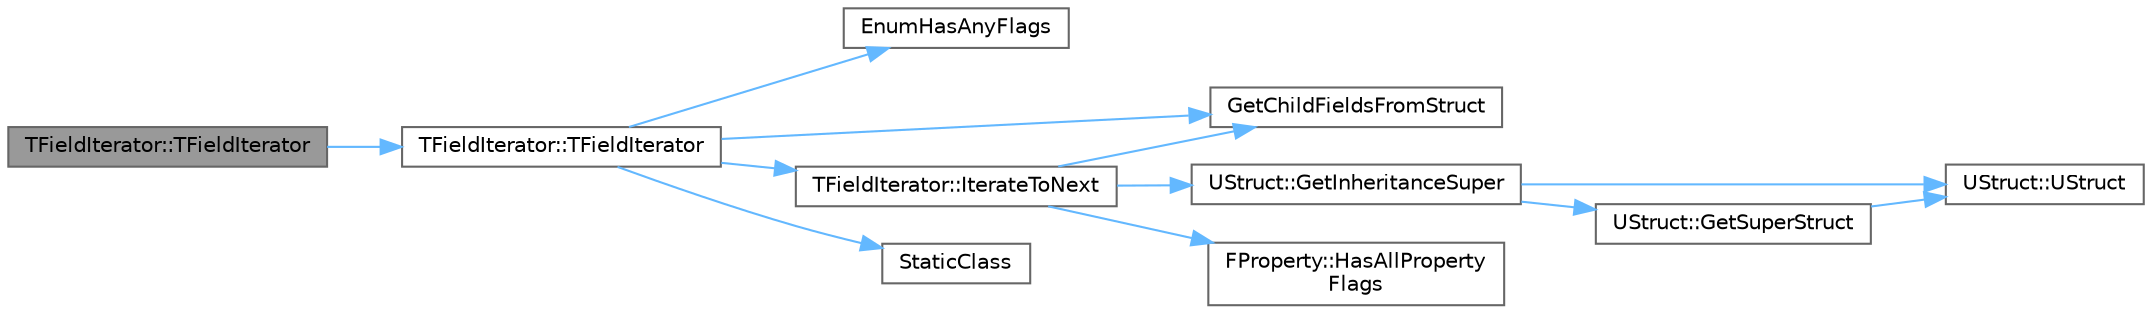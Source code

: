 digraph "TFieldIterator::TFieldIterator"
{
 // INTERACTIVE_SVG=YES
 // LATEX_PDF_SIZE
  bgcolor="transparent";
  edge [fontname=Helvetica,fontsize=10,labelfontname=Helvetica,labelfontsize=10];
  node [fontname=Helvetica,fontsize=10,shape=box,height=0.2,width=0.4];
  rankdir="LR";
  Node1 [id="Node000001",label="TFieldIterator::TFieldIterator",height=0.2,width=0.4,color="gray40", fillcolor="grey60", style="filled", fontcolor="black",tooltip="Legacy version taking the flags as 3 separate values."];
  Node1 -> Node2 [id="edge1_Node000001_Node000002",color="steelblue1",style="solid",tooltip=" "];
  Node2 [id="Node000002",label="TFieldIterator::TFieldIterator",height=0.2,width=0.4,color="grey40", fillcolor="white", style="filled",URL="$de/d53/classTFieldIterator.html#a16200441c1b2bed29da2d95df72a309c",tooltip=" "];
  Node2 -> Node3 [id="edge2_Node000002_Node000003",color="steelblue1",style="solid",tooltip=" "];
  Node3 [id="Node000003",label="EnumHasAnyFlags",height=0.2,width=0.4,color="grey40", fillcolor="white", style="filled",URL="$d8/de7/EnumClassFlags_8h.html#a584482cc5c314e3e8ea8d24c7adf9f6e",tooltip=" "];
  Node2 -> Node4 [id="edge3_Node000002_Node000004",color="steelblue1",style="solid",tooltip=" "];
  Node4 [id="Node000004",label="GetChildFieldsFromStruct",height=0.2,width=0.4,color="grey40", fillcolor="white", style="filled",URL="$d6/d2f/UnrealType_8h.html#aca6616c9d597556e2d624ff8b4911a99",tooltip=" "];
  Node2 -> Node5 [id="edge4_Node000002_Node000005",color="steelblue1",style="solid",tooltip=" "];
  Node5 [id="Node000005",label="TFieldIterator::IterateToNext",height=0.2,width=0.4,color="grey40", fillcolor="white", style="filled",URL="$de/d53/classTFieldIterator.html#ab381912d736c73a528855cce6d525a0e",tooltip=" "];
  Node5 -> Node4 [id="edge5_Node000005_Node000004",color="steelblue1",style="solid",tooltip=" "];
  Node5 -> Node6 [id="edge6_Node000005_Node000006",color="steelblue1",style="solid",tooltip=" "];
  Node6 [id="Node000006",label="UStruct::GetInheritanceSuper",height=0.2,width=0.4,color="grey40", fillcolor="white", style="filled",URL="$dc/d19/classUStruct.html#a689a9f737917c649fa1d71f1c4b1883c",tooltip="Returns the structure used for inheritance, may be changed by child types."];
  Node6 -> Node7 [id="edge7_Node000006_Node000007",color="steelblue1",style="solid",tooltip=" "];
  Node7 [id="Node000007",label="UStruct::UStruct",height=0.2,width=0.4,color="grey40", fillcolor="white", style="filled",URL="$dc/d19/classUStruct.html#a8c84fcc7584f4275efd7182dcdbbac5c",tooltip=" "];
  Node6 -> Node8 [id="edge8_Node000006_Node000008",color="steelblue1",style="solid",tooltip=" "];
  Node8 [id="Node000008",label="UStruct::GetSuperStruct",height=0.2,width=0.4,color="grey40", fillcolor="white", style="filled",URL="$dc/d19/classUStruct.html#a9531f827c9a9669bc4f57092a5d7dc7d",tooltip="Struct this inherits from, may be null."];
  Node8 -> Node7 [id="edge9_Node000008_Node000007",color="steelblue1",style="solid",tooltip=" "];
  Node5 -> Node9 [id="edge10_Node000005_Node000009",color="steelblue1",style="solid",tooltip=" "];
  Node9 [id="Node000009",label="FProperty::HasAllProperty\lFlags",height=0.2,width=0.4,color="grey40", fillcolor="white", style="filled",URL="$d9/dbc/classFProperty.html#a1daf64b7b4d9e543f5770b4b870b55ed",tooltip="Used to safely check whether all of the passed in flags are set."];
  Node2 -> Node10 [id="edge11_Node000002_Node000010",color="steelblue1",style="solid",tooltip=" "];
  Node10 [id="Node000010",label="StaticClass",height=0.2,width=0.4,color="grey40", fillcolor="white", style="filled",URL="$d0/d3d/ReflectedTypeAccessors_8h.html#aaf700d24c8d7d2e3afa119a1b7edbcbc",tooltip=" "];
}
